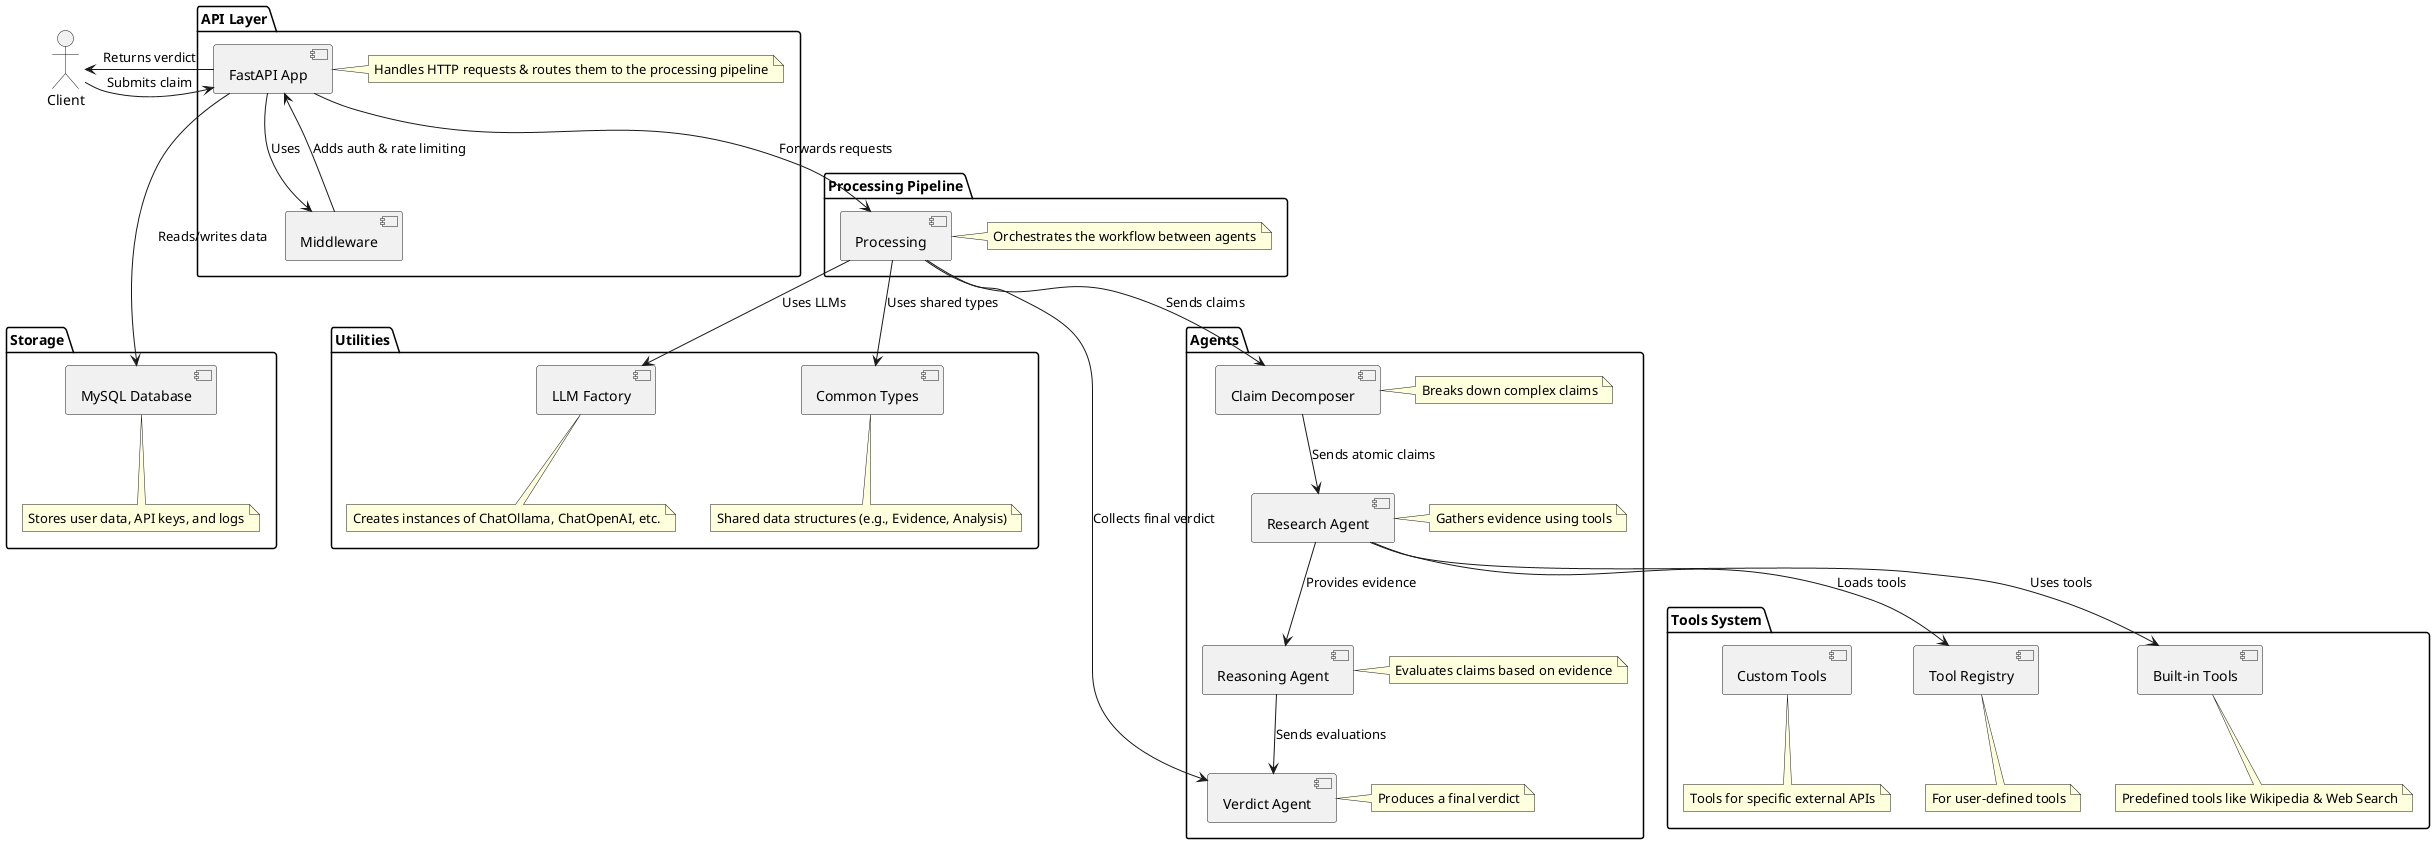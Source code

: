 @startuml NewsAgent Component Diagram

' Positioning: top-to-bottom flow
top to bottom direction

' 1. Define the Client actor at the top-left
actor Client

' 2. API Layer
package "API Layer" {
  [FastAPI App] as app
  [Middleware] as middleware
  note right of app: Handles HTTP requests & routes them to the processing pipeline
}

' 3. Storage (immediately after the API Layer, so it appears below)
package "Storage" {
  [MySQL Database] as database
  note bottom of database: Stores user data, API keys, and logs
}

middleware -[hidden]- database


' 4. Processing Pipeline
package "Processing Pipeline" {
  [Processing] as processing
  note right of processing: Orchestrates the workflow between agents
}

' 5. Agents
package "Agents" {
  [Claim Decomposer] as decomposer
  [Research Agent] as research
  [Reasoning Agent] as reasoning
  [Verdict Agent] as verdict
  note right of decomposer: Breaks down complex claims
  note right of research: Gathers evidence using tools
  note right of reasoning: Evaluates claims based on evidence
  note right of verdict: Produces a final verdict
}

' 6. Tools System
package "Tools System" {
  [Tool Registry] as registry
  [Built-in Tools] as builtins
  [Custom Tools] as customTools
  note bottom of registry: For user-defined tools
  note bottom of builtins: Predefined tools like Wikipedia & Web Search
  note bottom of customTools: Tools for specific external APIs
}

' 7. Utilities
package "Utilities" {
  [LLM Factory] as llmFactory
  [Common Types] as commonTypes
  note bottom of llmFactory: Creates instances of ChatOllama, ChatOpenAI, etc.
  note bottom of commonTypes: Shared data structures (e.g., Evidence, Analysis)
}

' Data flow arrows
' Client to API
Client -right-> app : Submits claim
app -left-> Client : Returns verdict

' API to storage
app -down-> database : Reads/writes data

' Relationships
app -down-> middleware : Uses
middleware -up-> app : Adds auth & rate limiting
app -down-> processing : Forwards requests
processing -down-> decomposer : Sends claims
decomposer -down-> research : Sends atomic claims
research -down-> registry : Loads tools
research -down-> builtins : Uses tools
research -down-> reasoning : Provides evidence
reasoning -down-> verdict : Sends evaluations
processing -down-> verdict : Collects final verdict
processing -down-> llmFactory : Uses LLMs
processing -down-> commonTypes : Uses shared types

@enduml